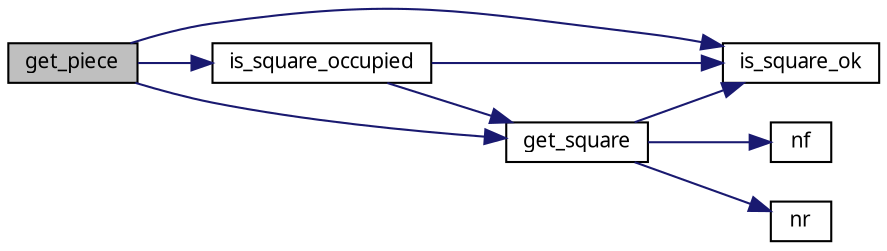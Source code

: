 digraph G
{
  edge [fontname="FreeSans.ttf",fontsize="10",labelfontname="FreeSans.ttf",labelfontsize="10"];
  node [fontname="FreeSans.ttf",fontsize="10",shape=record];
  rankdir=LR;
  Node1 [label="get_piece",height=0.2,width=0.4,color="black", fillcolor="grey75", style="filled" fontcolor="black"];
  Node1 -> Node2 [color="midnightblue",fontsize="10",style="solid",fontname="FreeSans.ttf"];
  Node2 [label="get_square",height=0.2,width=0.4,color="black", fillcolor="white", style="filled",URL="$chess_8cpp.html#a7f80fd2642ad8082fafa898f35241bd8"];
  Node2 -> Node3 [color="midnightblue",fontsize="10",style="solid",fontname="FreeSans.ttf"];
  Node3 [label="is_square_ok",height=0.2,width=0.4,color="black", fillcolor="white", style="filled",URL="$chess_8cpp.html#a8e3468f434c2f689409db4e6e4928249"];
  Node2 -> Node4 [color="midnightblue",fontsize="10",style="solid",fontname="FreeSans.ttf"];
  Node4 [label="nf",height=0.2,width=0.4,color="black", fillcolor="white", style="filled",URL="$chess_8cpp.html#ab88873b88790f371d7913bb87727eca0"];
  Node2 -> Node5 [color="midnightblue",fontsize="10",style="solid",fontname="FreeSans.ttf"];
  Node5 [label="nr",height=0.2,width=0.4,color="black", fillcolor="white", style="filled",URL="$chess_8cpp.html#a1c163d634f56f54a16343c41b906f646"];
  Node1 -> Node6 [color="midnightblue",fontsize="10",style="solid",fontname="FreeSans.ttf"];
  Node6 [label="is_square_occupied",height=0.2,width=0.4,color="black", fillcolor="white", style="filled",URL="$chess_8cpp.html#aa3181c4f74a2d291a5f44b327349f56d"];
  Node6 -> Node2 [color="midnightblue",fontsize="10",style="solid",fontname="FreeSans.ttf"];
  Node6 -> Node3 [color="midnightblue",fontsize="10",style="solid",fontname="FreeSans.ttf"];
  Node1 -> Node3 [color="midnightblue",fontsize="10",style="solid",fontname="FreeSans.ttf"];
}
